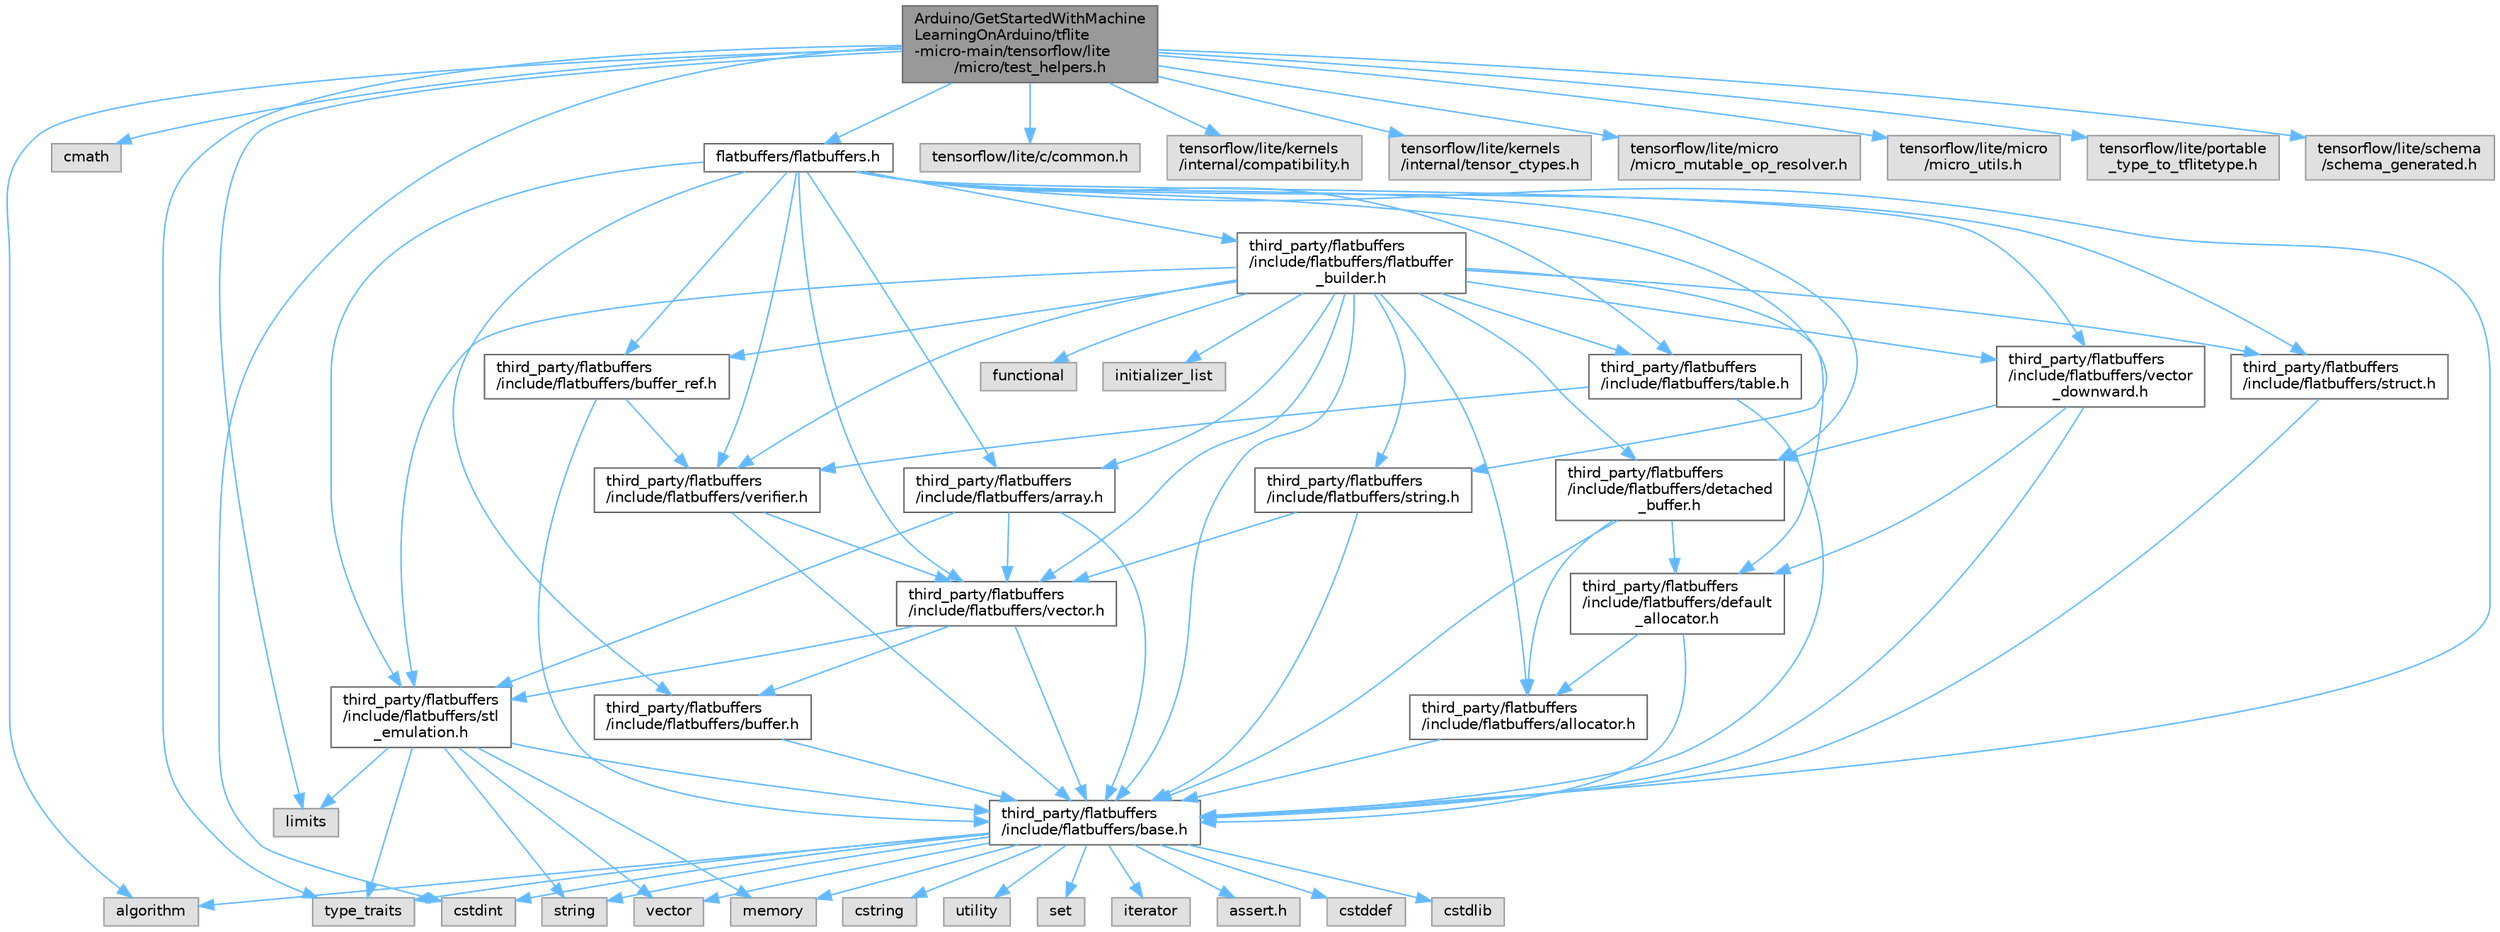digraph "Arduino/GetStartedWithMachineLearningOnArduino/tflite-micro-main/tensorflow/lite/micro/test_helpers.h"
{
 // LATEX_PDF_SIZE
  bgcolor="transparent";
  edge [fontname=Helvetica,fontsize=10,labelfontname=Helvetica,labelfontsize=10];
  node [fontname=Helvetica,fontsize=10,shape=box,height=0.2,width=0.4];
  Node1 [id="Node000001",label="Arduino/GetStartedWithMachine\lLearningOnArduino/tflite\l-micro-main/tensorflow/lite\l/micro/test_helpers.h",height=0.2,width=0.4,color="gray40", fillcolor="grey60", style="filled", fontcolor="black",tooltip=" "];
  Node1 -> Node2 [id="edge86_Node000001_Node000002",color="steelblue1",style="solid",tooltip=" "];
  Node2 [id="Node000002",label="algorithm",height=0.2,width=0.4,color="grey60", fillcolor="#E0E0E0", style="filled",tooltip=" "];
  Node1 -> Node3 [id="edge87_Node000001_Node000003",color="steelblue1",style="solid",tooltip=" "];
  Node3 [id="Node000003",label="cmath",height=0.2,width=0.4,color="grey60", fillcolor="#E0E0E0", style="filled",tooltip=" "];
  Node1 -> Node4 [id="edge88_Node000001_Node000004",color="steelblue1",style="solid",tooltip=" "];
  Node4 [id="Node000004",label="cstdint",height=0.2,width=0.4,color="grey60", fillcolor="#E0E0E0", style="filled",tooltip=" "];
  Node1 -> Node5 [id="edge89_Node000001_Node000005",color="steelblue1",style="solid",tooltip=" "];
  Node5 [id="Node000005",label="limits",height=0.2,width=0.4,color="grey60", fillcolor="#E0E0E0", style="filled",tooltip=" "];
  Node1 -> Node6 [id="edge90_Node000001_Node000006",color="steelblue1",style="solid",tooltip=" "];
  Node6 [id="Node000006",label="type_traits",height=0.2,width=0.4,color="grey60", fillcolor="#E0E0E0", style="filled",tooltip=" "];
  Node1 -> Node7 [id="edge91_Node000001_Node000007",color="steelblue1",style="solid",tooltip=" "];
  Node7 [id="Node000007",label="flatbuffers/flatbuffers.h",height=0.2,width=0.4,color="grey40", fillcolor="white", style="filled",URL="$flatbuffers_8h.html",tooltip=" "];
  Node7 -> Node8 [id="edge92_Node000007_Node000008",color="steelblue1",style="solid",tooltip=" "];
  Node8 [id="Node000008",label="third_party/flatbuffers\l/include/flatbuffers/array.h",height=0.2,width=0.4,color="grey40", fillcolor="white", style="filled",URL="$tflite-micro-arduino-examples-main_2src_2third__party_2flatbuffers_2include_2flatbuffers_2array_8h.html",tooltip=" "];
  Node8 -> Node9 [id="edge93_Node000008_Node000009",color="steelblue1",style="solid",tooltip=" "];
  Node9 [id="Node000009",label="third_party/flatbuffers\l/include/flatbuffers/base.h",height=0.2,width=0.4,color="grey40", fillcolor="white", style="filled",URL="$base_8h.html",tooltip=" "];
  Node9 -> Node10 [id="edge94_Node000009_Node000010",color="steelblue1",style="solid",tooltip=" "];
  Node10 [id="Node000010",label="assert.h",height=0.2,width=0.4,color="grey60", fillcolor="#E0E0E0", style="filled",tooltip=" "];
  Node9 -> Node4 [id="edge95_Node000009_Node000004",color="steelblue1",style="solid",tooltip=" "];
  Node9 -> Node11 [id="edge96_Node000009_Node000011",color="steelblue1",style="solid",tooltip=" "];
  Node11 [id="Node000011",label="cstddef",height=0.2,width=0.4,color="grey60", fillcolor="#E0E0E0", style="filled",tooltip=" "];
  Node9 -> Node12 [id="edge97_Node000009_Node000012",color="steelblue1",style="solid",tooltip=" "];
  Node12 [id="Node000012",label="cstdlib",height=0.2,width=0.4,color="grey60", fillcolor="#E0E0E0", style="filled",tooltip=" "];
  Node9 -> Node13 [id="edge98_Node000009_Node000013",color="steelblue1",style="solid",tooltip=" "];
  Node13 [id="Node000013",label="cstring",height=0.2,width=0.4,color="grey60", fillcolor="#E0E0E0", style="filled",tooltip=" "];
  Node9 -> Node14 [id="edge99_Node000009_Node000014",color="steelblue1",style="solid",tooltip=" "];
  Node14 [id="Node000014",label="utility",height=0.2,width=0.4,color="grey60", fillcolor="#E0E0E0", style="filled",tooltip=" "];
  Node9 -> Node15 [id="edge100_Node000009_Node000015",color="steelblue1",style="solid",tooltip=" "];
  Node15 [id="Node000015",label="string",height=0.2,width=0.4,color="grey60", fillcolor="#E0E0E0", style="filled",tooltip=" "];
  Node9 -> Node6 [id="edge101_Node000009_Node000006",color="steelblue1",style="solid",tooltip=" "];
  Node9 -> Node16 [id="edge102_Node000009_Node000016",color="steelblue1",style="solid",tooltip=" "];
  Node16 [id="Node000016",label="vector",height=0.2,width=0.4,color="grey60", fillcolor="#E0E0E0", style="filled",tooltip=" "];
  Node9 -> Node17 [id="edge103_Node000009_Node000017",color="steelblue1",style="solid",tooltip=" "];
  Node17 [id="Node000017",label="set",height=0.2,width=0.4,color="grey60", fillcolor="#E0E0E0", style="filled",tooltip=" "];
  Node9 -> Node2 [id="edge104_Node000009_Node000002",color="steelblue1",style="solid",tooltip=" "];
  Node9 -> Node18 [id="edge105_Node000009_Node000018",color="steelblue1",style="solid",tooltip=" "];
  Node18 [id="Node000018",label="iterator",height=0.2,width=0.4,color="grey60", fillcolor="#E0E0E0", style="filled",tooltip=" "];
  Node9 -> Node19 [id="edge106_Node000009_Node000019",color="steelblue1",style="solid",tooltip=" "];
  Node19 [id="Node000019",label="memory",height=0.2,width=0.4,color="grey60", fillcolor="#E0E0E0", style="filled",tooltip=" "];
  Node8 -> Node20 [id="edge107_Node000008_Node000020",color="steelblue1",style="solid",tooltip=" "];
  Node20 [id="Node000020",label="third_party/flatbuffers\l/include/flatbuffers/stl\l_emulation.h",height=0.2,width=0.4,color="grey40", fillcolor="white", style="filled",URL="$stl__emulation_8h.html",tooltip=" "];
  Node20 -> Node9 [id="edge108_Node000020_Node000009",color="steelblue1",style="solid",tooltip=" "];
  Node20 -> Node15 [id="edge109_Node000020_Node000015",color="steelblue1",style="solid",tooltip=" "];
  Node20 -> Node6 [id="edge110_Node000020_Node000006",color="steelblue1",style="solid",tooltip=" "];
  Node20 -> Node16 [id="edge111_Node000020_Node000016",color="steelblue1",style="solid",tooltip=" "];
  Node20 -> Node19 [id="edge112_Node000020_Node000019",color="steelblue1",style="solid",tooltip=" "];
  Node20 -> Node5 [id="edge113_Node000020_Node000005",color="steelblue1",style="solid",tooltip=" "];
  Node8 -> Node21 [id="edge114_Node000008_Node000021",color="steelblue1",style="solid",tooltip=" "];
  Node21 [id="Node000021",label="third_party/flatbuffers\l/include/flatbuffers/vector.h",height=0.2,width=0.4,color="grey40", fillcolor="white", style="filled",URL="$vector_8h.html",tooltip=" "];
  Node21 -> Node9 [id="edge115_Node000021_Node000009",color="steelblue1",style="solid",tooltip=" "];
  Node21 -> Node22 [id="edge116_Node000021_Node000022",color="steelblue1",style="solid",tooltip=" "];
  Node22 [id="Node000022",label="third_party/flatbuffers\l/include/flatbuffers/buffer.h",height=0.2,width=0.4,color="grey40", fillcolor="white", style="filled",URL="$buffer_8h.html",tooltip=" "];
  Node22 -> Node9 [id="edge117_Node000022_Node000009",color="steelblue1",style="solid",tooltip=" "];
  Node21 -> Node20 [id="edge118_Node000021_Node000020",color="steelblue1",style="solid",tooltip=" "];
  Node7 -> Node9 [id="edge119_Node000007_Node000009",color="steelblue1",style="solid",tooltip=" "];
  Node7 -> Node22 [id="edge120_Node000007_Node000022",color="steelblue1",style="solid",tooltip=" "];
  Node7 -> Node23 [id="edge121_Node000007_Node000023",color="steelblue1",style="solid",tooltip=" "];
  Node23 [id="Node000023",label="third_party/flatbuffers\l/include/flatbuffers/buffer_ref.h",height=0.2,width=0.4,color="grey40", fillcolor="white", style="filled",URL="$buffer__ref_8h.html",tooltip=" "];
  Node23 -> Node9 [id="edge122_Node000023_Node000009",color="steelblue1",style="solid",tooltip=" "];
  Node23 -> Node24 [id="edge123_Node000023_Node000024",color="steelblue1",style="solid",tooltip=" "];
  Node24 [id="Node000024",label="third_party/flatbuffers\l/include/flatbuffers/verifier.h",height=0.2,width=0.4,color="grey40", fillcolor="white", style="filled",URL="$verifier_8h.html",tooltip=" "];
  Node24 -> Node9 [id="edge124_Node000024_Node000009",color="steelblue1",style="solid",tooltip=" "];
  Node24 -> Node21 [id="edge125_Node000024_Node000021",color="steelblue1",style="solid",tooltip=" "];
  Node7 -> Node25 [id="edge126_Node000007_Node000025",color="steelblue1",style="solid",tooltip=" "];
  Node25 [id="Node000025",label="third_party/flatbuffers\l/include/flatbuffers/detached\l_buffer.h",height=0.2,width=0.4,color="grey40", fillcolor="white", style="filled",URL="$detached__buffer_8h.html",tooltip=" "];
  Node25 -> Node26 [id="edge127_Node000025_Node000026",color="steelblue1",style="solid",tooltip=" "];
  Node26 [id="Node000026",label="third_party/flatbuffers\l/include/flatbuffers/allocator.h",height=0.2,width=0.4,color="grey40", fillcolor="white", style="filled",URL="$allocator_8h.html",tooltip=" "];
  Node26 -> Node9 [id="edge128_Node000026_Node000009",color="steelblue1",style="solid",tooltip=" "];
  Node25 -> Node9 [id="edge129_Node000025_Node000009",color="steelblue1",style="solid",tooltip=" "];
  Node25 -> Node27 [id="edge130_Node000025_Node000027",color="steelblue1",style="solid",tooltip=" "];
  Node27 [id="Node000027",label="third_party/flatbuffers\l/include/flatbuffers/default\l_allocator.h",height=0.2,width=0.4,color="grey40", fillcolor="white", style="filled",URL="$default__allocator_8h.html",tooltip=" "];
  Node27 -> Node26 [id="edge131_Node000027_Node000026",color="steelblue1",style="solid",tooltip=" "];
  Node27 -> Node9 [id="edge132_Node000027_Node000009",color="steelblue1",style="solid",tooltip=" "];
  Node7 -> Node28 [id="edge133_Node000007_Node000028",color="steelblue1",style="solid",tooltip=" "];
  Node28 [id="Node000028",label="third_party/flatbuffers\l/include/flatbuffers/flatbuffer\l_builder.h",height=0.2,width=0.4,color="grey40", fillcolor="white", style="filled",URL="$flatbuffer__builder_8h.html",tooltip=" "];
  Node28 -> Node29 [id="edge134_Node000028_Node000029",color="steelblue1",style="solid",tooltip=" "];
  Node29 [id="Node000029",label="functional",height=0.2,width=0.4,color="grey60", fillcolor="#E0E0E0", style="filled",tooltip=" "];
  Node28 -> Node30 [id="edge135_Node000028_Node000030",color="steelblue1",style="solid",tooltip=" "];
  Node30 [id="Node000030",label="initializer_list",height=0.2,width=0.4,color="grey60", fillcolor="#E0E0E0", style="filled",tooltip=" "];
  Node28 -> Node26 [id="edge136_Node000028_Node000026",color="steelblue1",style="solid",tooltip=" "];
  Node28 -> Node8 [id="edge137_Node000028_Node000008",color="steelblue1",style="solid",tooltip=" "];
  Node28 -> Node9 [id="edge138_Node000028_Node000009",color="steelblue1",style="solid",tooltip=" "];
  Node28 -> Node23 [id="edge139_Node000028_Node000023",color="steelblue1",style="solid",tooltip=" "];
  Node28 -> Node27 [id="edge140_Node000028_Node000027",color="steelblue1",style="solid",tooltip=" "];
  Node28 -> Node25 [id="edge141_Node000028_Node000025",color="steelblue1",style="solid",tooltip=" "];
  Node28 -> Node20 [id="edge142_Node000028_Node000020",color="steelblue1",style="solid",tooltip=" "];
  Node28 -> Node31 [id="edge143_Node000028_Node000031",color="steelblue1",style="solid",tooltip=" "];
  Node31 [id="Node000031",label="third_party/flatbuffers\l/include/flatbuffers/string.h",height=0.2,width=0.4,color="grey40", fillcolor="white", style="filled",URL="$string_8h.html",tooltip=" "];
  Node31 -> Node9 [id="edge144_Node000031_Node000009",color="steelblue1",style="solid",tooltip=" "];
  Node31 -> Node21 [id="edge145_Node000031_Node000021",color="steelblue1",style="solid",tooltip=" "];
  Node28 -> Node32 [id="edge146_Node000028_Node000032",color="steelblue1",style="solid",tooltip=" "];
  Node32 [id="Node000032",label="third_party/flatbuffers\l/include/flatbuffers/struct.h",height=0.2,width=0.4,color="grey40", fillcolor="white", style="filled",URL="$struct_8h.html",tooltip=" "];
  Node32 -> Node9 [id="edge147_Node000032_Node000009",color="steelblue1",style="solid",tooltip=" "];
  Node28 -> Node33 [id="edge148_Node000028_Node000033",color="steelblue1",style="solid",tooltip=" "];
  Node33 [id="Node000033",label="third_party/flatbuffers\l/include/flatbuffers/table.h",height=0.2,width=0.4,color="grey40", fillcolor="white", style="filled",URL="$table_8h.html",tooltip=" "];
  Node33 -> Node9 [id="edge149_Node000033_Node000009",color="steelblue1",style="solid",tooltip=" "];
  Node33 -> Node24 [id="edge150_Node000033_Node000024",color="steelblue1",style="solid",tooltip=" "];
  Node28 -> Node21 [id="edge151_Node000028_Node000021",color="steelblue1",style="solid",tooltip=" "];
  Node28 -> Node34 [id="edge152_Node000028_Node000034",color="steelblue1",style="solid",tooltip=" "];
  Node34 [id="Node000034",label="third_party/flatbuffers\l/include/flatbuffers/vector\l_downward.h",height=0.2,width=0.4,color="grey40", fillcolor="white", style="filled",URL="$vector__downward_8h.html",tooltip=" "];
  Node34 -> Node9 [id="edge153_Node000034_Node000009",color="steelblue1",style="solid",tooltip=" "];
  Node34 -> Node27 [id="edge154_Node000034_Node000027",color="steelblue1",style="solid",tooltip=" "];
  Node34 -> Node25 [id="edge155_Node000034_Node000025",color="steelblue1",style="solid",tooltip=" "];
  Node28 -> Node24 [id="edge156_Node000028_Node000024",color="steelblue1",style="solid",tooltip=" "];
  Node7 -> Node20 [id="edge157_Node000007_Node000020",color="steelblue1",style="solid",tooltip=" "];
  Node7 -> Node31 [id="edge158_Node000007_Node000031",color="steelblue1",style="solid",tooltip=" "];
  Node7 -> Node32 [id="edge159_Node000007_Node000032",color="steelblue1",style="solid",tooltip=" "];
  Node7 -> Node33 [id="edge160_Node000007_Node000033",color="steelblue1",style="solid",tooltip=" "];
  Node7 -> Node21 [id="edge161_Node000007_Node000021",color="steelblue1",style="solid",tooltip=" "];
  Node7 -> Node34 [id="edge162_Node000007_Node000034",color="steelblue1",style="solid",tooltip=" "];
  Node7 -> Node24 [id="edge163_Node000007_Node000024",color="steelblue1",style="solid",tooltip=" "];
  Node1 -> Node35 [id="edge164_Node000001_Node000035",color="steelblue1",style="solid",tooltip=" "];
  Node35 [id="Node000035",label="tensorflow/lite/c/common.h",height=0.2,width=0.4,color="grey60", fillcolor="#E0E0E0", style="filled",tooltip=" "];
  Node1 -> Node36 [id="edge165_Node000001_Node000036",color="steelblue1",style="solid",tooltip=" "];
  Node36 [id="Node000036",label="tensorflow/lite/kernels\l/internal/compatibility.h",height=0.2,width=0.4,color="grey60", fillcolor="#E0E0E0", style="filled",tooltip=" "];
  Node1 -> Node37 [id="edge166_Node000001_Node000037",color="steelblue1",style="solid",tooltip=" "];
  Node37 [id="Node000037",label="tensorflow/lite/kernels\l/internal/tensor_ctypes.h",height=0.2,width=0.4,color="grey60", fillcolor="#E0E0E0", style="filled",tooltip=" "];
  Node1 -> Node38 [id="edge167_Node000001_Node000038",color="steelblue1",style="solid",tooltip=" "];
  Node38 [id="Node000038",label="tensorflow/lite/micro\l/micro_mutable_op_resolver.h",height=0.2,width=0.4,color="grey60", fillcolor="#E0E0E0", style="filled",tooltip=" "];
  Node1 -> Node39 [id="edge168_Node000001_Node000039",color="steelblue1",style="solid",tooltip=" "];
  Node39 [id="Node000039",label="tensorflow/lite/micro\l/micro_utils.h",height=0.2,width=0.4,color="grey60", fillcolor="#E0E0E0", style="filled",tooltip=" "];
  Node1 -> Node40 [id="edge169_Node000001_Node000040",color="steelblue1",style="solid",tooltip=" "];
  Node40 [id="Node000040",label="tensorflow/lite/portable\l_type_to_tflitetype.h",height=0.2,width=0.4,color="grey60", fillcolor="#E0E0E0", style="filled",tooltip=" "];
  Node1 -> Node41 [id="edge170_Node000001_Node000041",color="steelblue1",style="solid",tooltip=" "];
  Node41 [id="Node000041",label="tensorflow/lite/schema\l/schema_generated.h",height=0.2,width=0.4,color="grey60", fillcolor="#E0E0E0", style="filled",tooltip=" "];
}
